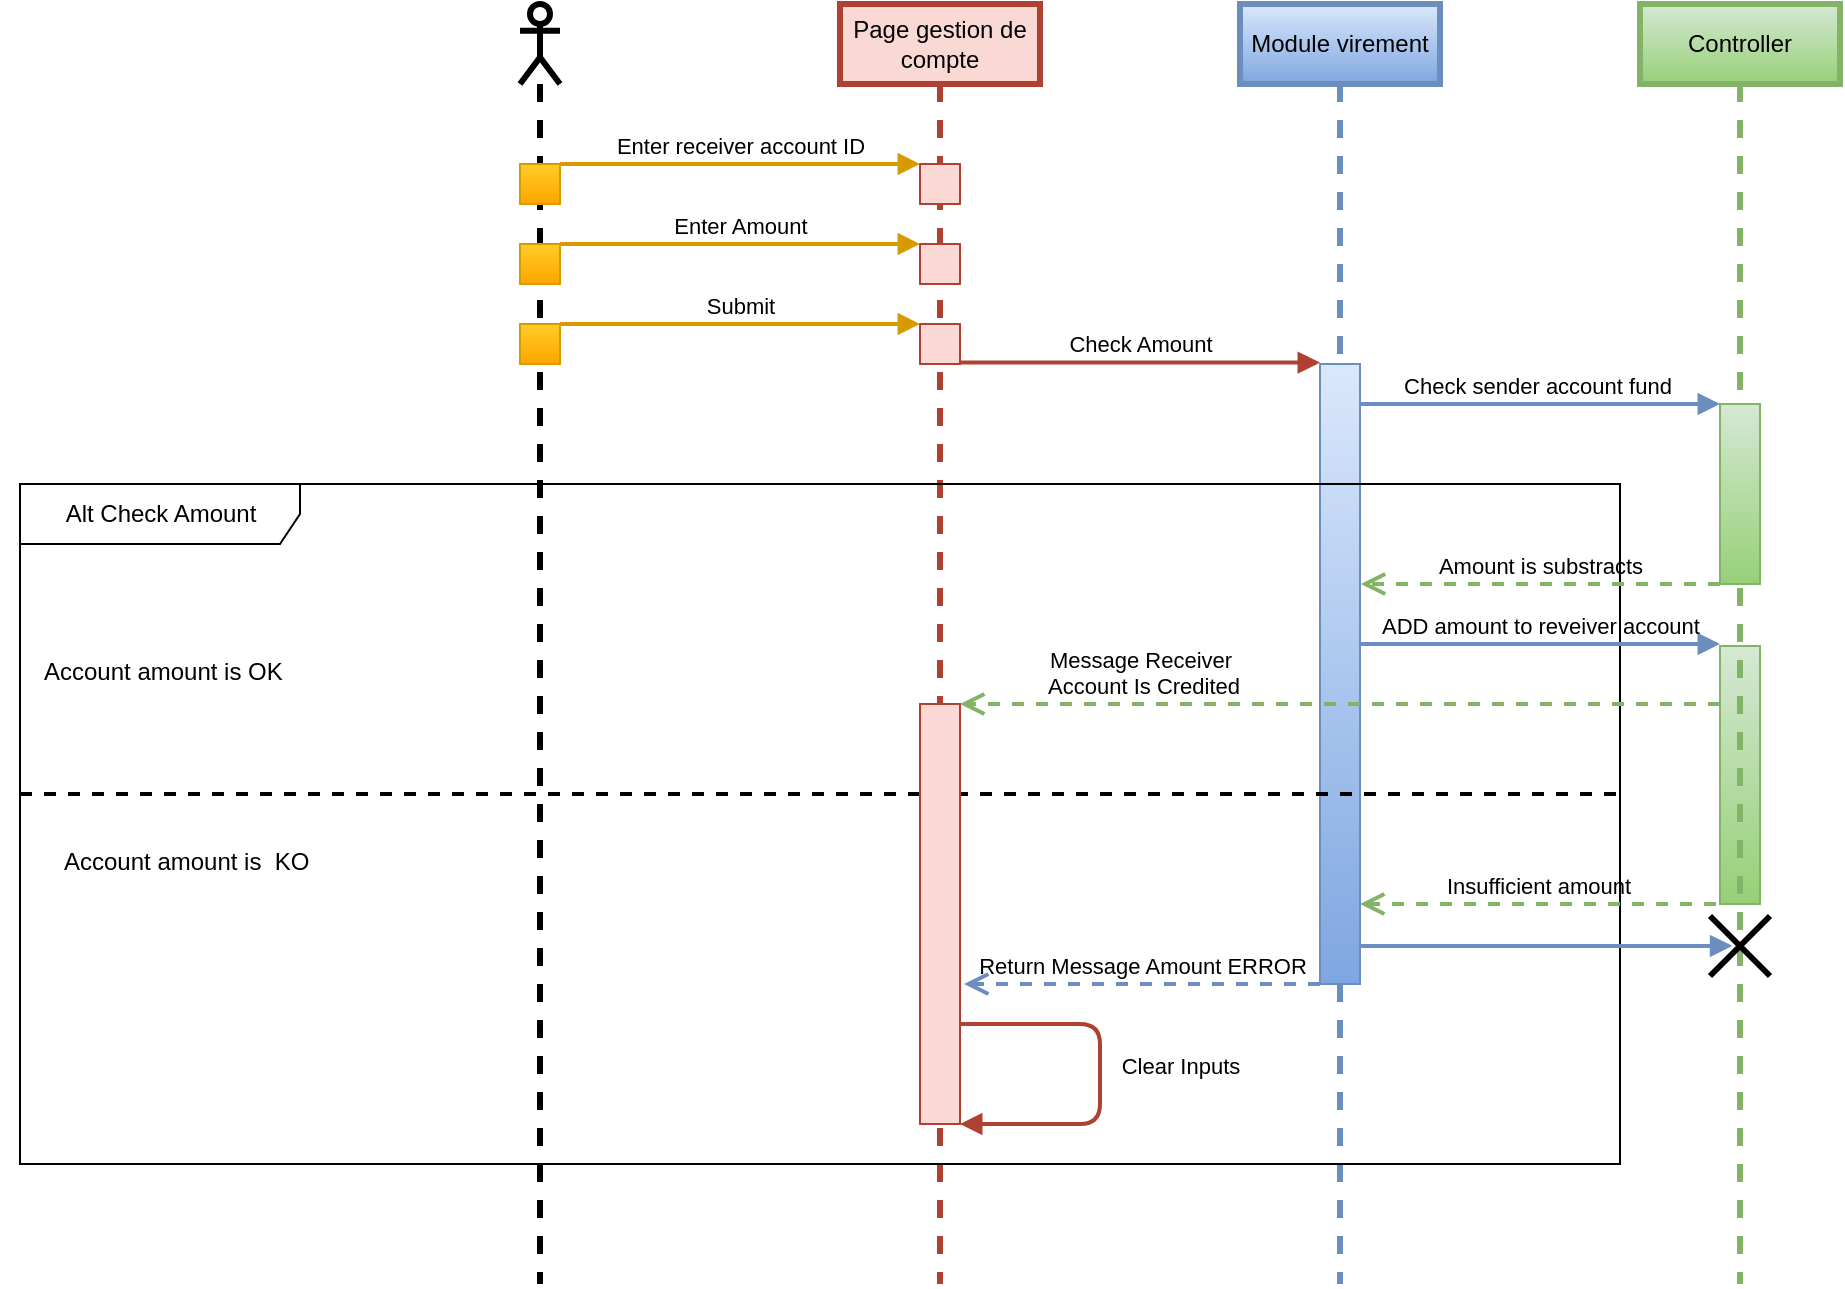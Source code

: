 <mxfile>
    <diagram id="CgU4YgguUDoS9mzeGNfE" name="Page-1">
        <mxGraphModel dx="1622" dy="206" grid="0" gridSize="10" guides="1" tooltips="1" connect="1" arrows="1" fold="1" page="1" pageScale="1" pageWidth="1169" pageHeight="827" background="#ffffff" math="0" shadow="0">
            <root>
                <mxCell id="0"/>
                <mxCell id="1" parent="0"/>
                <mxCell id="37" value="" style="rounded=0;whiteSpace=wrap;html=1;fillColor=#d5e8d4;strokeColor=#82b366;gradientColor=#97d077;" vertex="1" parent="1">
                    <mxGeometry x="860" y="361" width="20" height="129" as="geometry"/>
                </mxCell>
                <mxCell id="2" value="Page gestion de compte" style="shape=umlLifeline;perimeter=lifelinePerimeter;whiteSpace=wrap;html=1;container=1;collapsible=0;recursiveResize=0;outlineConnect=0;fillColor=#fad9d5;strokeColor=#ae4132;fontColor=#000000;strokeWidth=3;" vertex="1" parent="1">
                    <mxGeometry x="420" y="40" width="100" height="640" as="geometry"/>
                </mxCell>
                <mxCell id="10" value="" style="rounded=0;whiteSpace=wrap;html=1;fillColor=#fad9d5;strokeColor=#ae4132;" vertex="1" parent="2">
                    <mxGeometry x="40" y="80" width="20" height="20" as="geometry"/>
                </mxCell>
                <mxCell id="12" value="" style="rounded=0;whiteSpace=wrap;html=1;fillColor=#fad9d5;strokeColor=#ae4132;" vertex="1" parent="2">
                    <mxGeometry x="40" y="120" width="20" height="20" as="geometry"/>
                </mxCell>
                <mxCell id="15" value="" style="rounded=0;whiteSpace=wrap;html=1;fillColor=#fad9d5;strokeColor=#ae4132;" vertex="1" parent="2">
                    <mxGeometry x="40" y="160" width="20" height="20" as="geometry"/>
                </mxCell>
                <mxCell id="3" value="" style="shape=umlLifeline;participant=umlActor;perimeter=lifelinePerimeter;whiteSpace=wrap;html=1;container=1;collapsible=0;recursiveResize=0;verticalAlign=top;spacingTop=36;outlineConnect=0;strokeColor=#000000;strokeWidth=3;" vertex="1" parent="1">
                    <mxGeometry x="260" y="40" width="20" height="640" as="geometry"/>
                </mxCell>
                <mxCell id="8" value="" style="rounded=0;whiteSpace=wrap;html=1;fillColor=#ffcd28;strokeColor=#d79b00;gradientColor=#ffa500;" vertex="1" parent="3">
                    <mxGeometry y="80" width="20" height="20" as="geometry"/>
                </mxCell>
                <mxCell id="9" value="" style="rounded=0;whiteSpace=wrap;html=1;fillColor=#ffcd28;strokeColor=#d79b00;gradientColor=#ffa500;" vertex="1" parent="3">
                    <mxGeometry y="120" width="20" height="20" as="geometry"/>
                </mxCell>
                <mxCell id="6" value="Enter receiver account ID" style="html=1;verticalAlign=bottom;endArrow=block;strokeWidth=2;fillColor=#ffcd28;strokeColor=#d79b00;gradientColor=#ffa500;labelBackgroundColor=none;fontColor=#000000;" edge="1" parent="1">
                    <mxGeometry width="80" relative="1" as="geometry">
                        <mxPoint x="280" y="120" as="sourcePoint"/>
                        <mxPoint x="460" y="120" as="targetPoint"/>
                        <Array as="points">
                            <mxPoint x="390" y="120"/>
                        </Array>
                    </mxGeometry>
                </mxCell>
                <mxCell id="7" value="Enter Amount" style="html=1;verticalAlign=bottom;endArrow=block;strokeWidth=2;fillColor=#ffcd28;strokeColor=#d79b00;gradientColor=#ffa500;labelBackgroundColor=none;fontColor=#000000;" edge="1" parent="1">
                    <mxGeometry width="80" relative="1" as="geometry">
                        <mxPoint x="280" y="160" as="sourcePoint"/>
                        <mxPoint x="460" y="160" as="targetPoint"/>
                        <Array as="points">
                            <mxPoint x="390" y="160"/>
                        </Array>
                    </mxGeometry>
                </mxCell>
                <mxCell id="13" value="" style="rounded=0;whiteSpace=wrap;html=1;fillColor=#ffcd28;strokeColor=#d79b00;gradientColor=#ffa500;" vertex="1" parent="1">
                    <mxGeometry x="260" y="200" width="20" height="20" as="geometry"/>
                </mxCell>
                <mxCell id="14" value="Submit" style="html=1;verticalAlign=bottom;endArrow=block;strokeWidth=2;fillColor=#ffcd28;strokeColor=#d79b00;gradientColor=#ffa500;labelBackgroundColor=none;fontColor=#000000;" edge="1" parent="1">
                    <mxGeometry width="80" relative="1" as="geometry">
                        <mxPoint x="280" y="200" as="sourcePoint"/>
                        <mxPoint x="460" y="200" as="targetPoint"/>
                        <Array as="points">
                            <mxPoint x="390" y="200"/>
                        </Array>
                    </mxGeometry>
                </mxCell>
                <mxCell id="16" value="Module virement" style="shape=umlLifeline;perimeter=lifelinePerimeter;whiteSpace=wrap;html=1;container=1;collapsible=0;recursiveResize=0;outlineConnect=0;fillColor=#dae8fc;strokeColor=#6c8ebf;gradientColor=#7ea6e0;fontColor=#000000;strokeWidth=3;" vertex="1" parent="1">
                    <mxGeometry x="620" y="40" width="100" height="640" as="geometry"/>
                </mxCell>
                <mxCell id="19" value="" style="rounded=0;whiteSpace=wrap;html=1;fillColor=#dae8fc;strokeColor=#6c8ebf;gradientColor=#7ea6e0;" vertex="1" parent="16">
                    <mxGeometry x="40" y="180" width="20" height="310" as="geometry"/>
                </mxCell>
                <mxCell id="20" value="Check Amount" style="html=1;verticalAlign=bottom;endArrow=block;strokeWidth=2;fillColor=#fad9d5;strokeColor=#ae4132;labelBackgroundColor=none;fontColor=#000000;" edge="1" parent="1">
                    <mxGeometry width="80" relative="1" as="geometry">
                        <mxPoint x="480" y="219.31" as="sourcePoint"/>
                        <mxPoint x="660" y="219.31" as="targetPoint"/>
                        <Array as="points">
                            <mxPoint x="590" y="219.31"/>
                        </Array>
                        <mxPoint as="offset"/>
                    </mxGeometry>
                </mxCell>
                <mxCell id="21" value="Controller" style="shape=umlLifeline;perimeter=lifelinePerimeter;whiteSpace=wrap;html=1;container=1;collapsible=0;recursiveResize=0;outlineConnect=0;fillColor=#d5e8d4;strokeColor=#82b366;gradientColor=#97d077;fontColor=#000000;strokeWidth=3;" vertex="1" parent="1">
                    <mxGeometry x="820" y="40" width="100" height="640" as="geometry"/>
                </mxCell>
                <mxCell id="22" value="" style="rounded=0;whiteSpace=wrap;html=1;fillColor=#d5e8d4;strokeColor=#82b366;gradientColor=#97d077;" vertex="1" parent="21">
                    <mxGeometry x="40" y="200" width="20" height="90" as="geometry"/>
                </mxCell>
                <mxCell id="53" value="" style="shape=umlDestroy;whiteSpace=wrap;html=1;strokeWidth=3;rounded=0;fontFamily=Helvetica;fontSize=12;strokeColor=#000000;" vertex="1" parent="21">
                    <mxGeometry x="35" y="456" width="30" height="30" as="geometry"/>
                </mxCell>
                <mxCell id="23" value="Check sender account fund&amp;nbsp;" style="html=1;verticalAlign=bottom;endArrow=block;strokeWidth=2;fillColor=#dae8fc;strokeColor=#6c8ebf;gradientColor=#7ea6e0;labelBackgroundColor=none;fontColor=#000000;" edge="1" parent="1">
                    <mxGeometry width="80" relative="1" as="geometry">
                        <mxPoint x="680" y="240.0" as="sourcePoint"/>
                        <mxPoint x="860" y="240.0" as="targetPoint"/>
                        <Array as="points">
                            <mxPoint x="790" y="240"/>
                        </Array>
                    </mxGeometry>
                </mxCell>
                <mxCell id="26" value="Alt Check Amount" style="shape=umlFrame;tabWidth=110;tabHeight=30;tabPosition=left;html=1;boundedLbl=1;labelInHeader=1;width=140;height=30;fontColor=#000000;strokeColor=#000000;fillColor=none;container=0;" vertex="1" parent="1">
                    <mxGeometry x="10" y="280" width="800" height="340" as="geometry"/>
                </mxCell>
                <mxCell id="27" value="Account amount is OK" style="text;fontColor=#000000;" vertex="1" parent="1">
                    <mxGeometry y="320" width="100" height="20" as="geometry">
                        <mxPoint x="20" y="40" as="offset"/>
                    </mxGeometry>
                </mxCell>
                <mxCell id="28" value="Account amount is  KO" style="line;strokeWidth=2;dashed=1;labelPosition=center;verticalLabelPosition=bottom;align=left;verticalAlign=top;spacingLeft=20;spacingTop=15;fontColor=#000000;labelBackgroundColor=none;strokeColor=#000000;" vertex="1" parent="1">
                    <mxGeometry x="10" y="430" width="800" height="10" as="geometry"/>
                </mxCell>
                <mxCell id="29" value="Amount is substracts" style="html=1;verticalAlign=bottom;endArrow=open;dashed=1;endSize=8;labelBackgroundColor=none;fontColor=#000000;strokeWidth=2;fillColor=#d5e8d4;gradientColor=#97d077;strokeColor=#82b366;entryX=0.713;entryY=0.16;entryDx=0;entryDy=0;entryPerimeter=0;exitX=0;exitY=0;exitDx=0;exitDy=0;" edge="1" parent="1">
                    <mxGeometry relative="1" as="geometry">
                        <mxPoint x="860" y="330" as="sourcePoint"/>
                        <mxPoint x="680.4" y="330" as="targetPoint"/>
                    </mxGeometry>
                </mxCell>
                <mxCell id="36" value="ADD amount to reveiver account" style="html=1;verticalAlign=bottom;endArrow=block;strokeWidth=2;fillColor=#dae8fc;strokeColor=#6c8ebf;gradientColor=#7ea6e0;labelBackgroundColor=none;fontColor=#000000;" edge="1" parent="1">
                    <mxGeometry width="80" relative="1" as="geometry">
                        <mxPoint x="680" y="360" as="sourcePoint"/>
                        <mxPoint x="860" y="360" as="targetPoint"/>
                        <Array as="points">
                            <mxPoint x="790" y="360"/>
                        </Array>
                    </mxGeometry>
                </mxCell>
                <mxCell id="39" value="Message Receiver&lt;br&gt;&amp;nbsp;Account Is Credited" style="html=1;verticalAlign=bottom;endArrow=open;dashed=1;endSize=8;labelBackgroundColor=none;fontColor=#000000;strokeWidth=2;fillColor=#d5e8d4;gradientColor=#97d077;strokeColor=#82b366;exitX=0;exitY=0;exitDx=0;exitDy=0;" edge="1" parent="1">
                    <mxGeometry x="0.526" relative="1" as="geometry">
                        <mxPoint x="860" y="390" as="sourcePoint"/>
                        <mxPoint x="480" y="390" as="targetPoint"/>
                        <mxPoint as="offset"/>
                    </mxGeometry>
                </mxCell>
                <mxCell id="41" value="Insufficient amount" style="html=1;verticalAlign=bottom;endArrow=open;dashed=1;endSize=8;labelBackgroundColor=none;fontColor=#000000;strokeWidth=2;fillColor=#d5e8d4;gradientColor=#97d077;strokeColor=#82b366;entryX=1;entryY=0;entryDx=0;entryDy=0;exitX=0;exitY=0;exitDx=0;exitDy=0;" edge="1" parent="1">
                    <mxGeometry relative="1" as="geometry">
                        <mxPoint x="858" y="490" as="sourcePoint"/>
                        <mxPoint x="680" y="490" as="targetPoint"/>
                    </mxGeometry>
                </mxCell>
                <mxCell id="45" value="Return Message Amount ERROR" style="html=1;verticalAlign=bottom;endArrow=open;dashed=1;endSize=8;labelBackgroundColor=none;fontColor=#000000;strokeWidth=2;fillColor=#dae8fc;gradientColor=#7ea6e0;strokeColor=#6c8ebf;exitX=0;exitY=0;exitDx=0;exitDy=0;" edge="1" parent="1">
                    <mxGeometry relative="1" as="geometry">
                        <mxPoint x="660" y="530" as="sourcePoint"/>
                        <mxPoint x="482" y="530" as="targetPoint"/>
                    </mxGeometry>
                </mxCell>
                <mxCell id="49" value="" style="rounded=0;whiteSpace=wrap;html=1;fillColor=#fad9d5;strokeColor=#ae4132;" vertex="1" parent="1">
                    <mxGeometry x="460" y="390" width="20" height="210" as="geometry"/>
                </mxCell>
                <mxCell id="52" value="Clear Inputs" style="html=1;verticalAlign=bottom;endArrow=block;strokeWidth=2;fillColor=#fad9d5;strokeColor=#ae4132;labelBackgroundColor=none;fontColor=#000000;entryX=1;entryY=1;entryDx=0;entryDy=0;" edge="1" parent="1" target="49">
                    <mxGeometry x="0.053" y="40" width="80" relative="1" as="geometry">
                        <mxPoint x="480" y="550" as="sourcePoint"/>
                        <mxPoint x="660" y="550" as="targetPoint"/>
                        <Array as="points">
                            <mxPoint x="550" y="550"/>
                            <mxPoint x="550" y="570"/>
                            <mxPoint x="550" y="600"/>
                        </Array>
                        <mxPoint as="offset"/>
                    </mxGeometry>
                </mxCell>
                <mxCell id="55" value="&amp;nbsp;" style="html=1;verticalAlign=bottom;endArrow=block;strokeWidth=2;fillColor=#dae8fc;strokeColor=#6c8ebf;gradientColor=#7ea6e0;labelBackgroundColor=none;fontColor=#000000;entryX=0.371;entryY=0.498;entryDx=0;entryDy=0;entryPerimeter=0;" edge="1" parent="1">
                    <mxGeometry width="80" relative="1" as="geometry">
                        <mxPoint x="680" y="511" as="sourcePoint"/>
                        <mxPoint x="866.13" y="510.94" as="targetPoint"/>
                        <Array as="points">
                            <mxPoint x="790" y="511"/>
                        </Array>
                    </mxGeometry>
                </mxCell>
            </root>
        </mxGraphModel>
    </diagram>
</mxfile>
